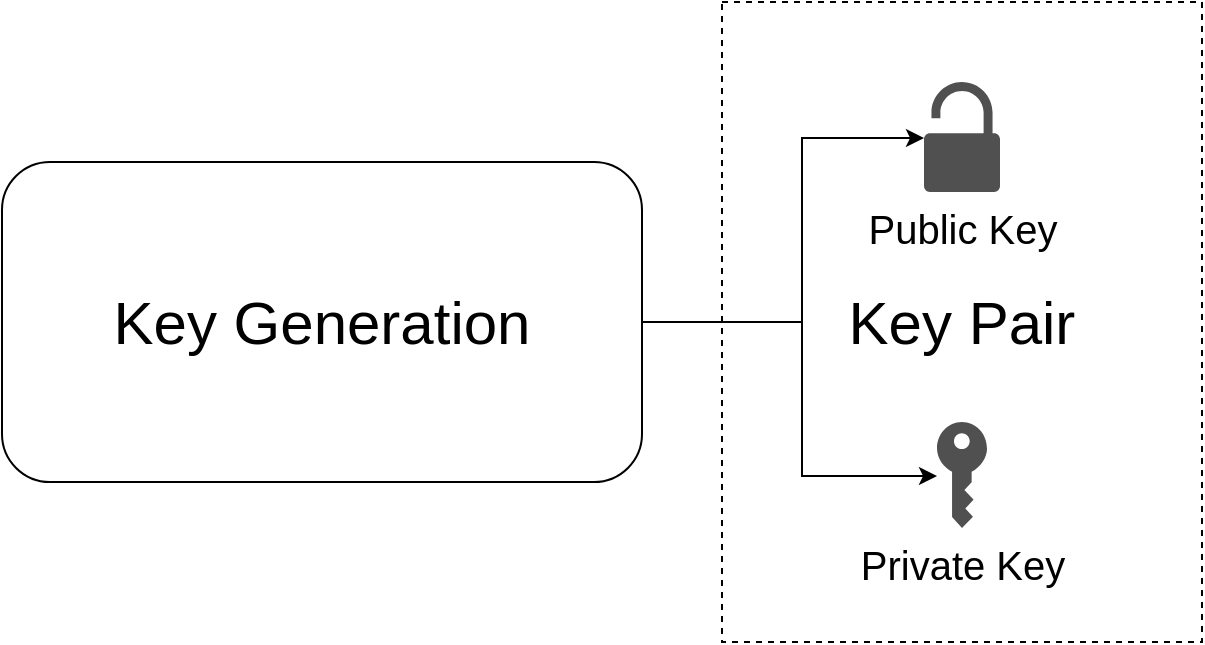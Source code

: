 <mxfile version="18.1.3" type="device" pages="13"><diagram id="EfoTuSB_mGL-MiKvmC_E" name="KeyGeneration"><mxGraphModel dx="1422" dy="873" grid="1" gridSize="10" guides="1" tooltips="1" connect="1" arrows="1" fold="1" page="1" pageScale="1" pageWidth="850" pageHeight="1100" math="0" shadow="0"><root><mxCell id="0"/><mxCell id="1" parent="0"/><mxCell id="Dr881M7tGjjIjbwQtk_Z-6" value="Key Pair" style="rounded=0;whiteSpace=wrap;html=1;fillColor=default;dashed=1;container=1;collapsible=0;recursiveResize=0;fontSize=30;" parent="1" vertex="1"><mxGeometry x="680" y="320" width="240" height="320" as="geometry"/></mxCell><mxCell id="Dr881M7tGjjIjbwQtk_Z-4" value="Public Key" style="sketch=0;pointerEvents=1;shadow=0;dashed=0;html=1;strokeColor=none;fillColor=#505050;labelPosition=center;verticalLabelPosition=bottom;verticalAlign=top;outlineConnect=0;align=center;shape=mxgraph.office.security.lock_unprotected;rounded=1;fontSize=20;" parent="Dr881M7tGjjIjbwQtk_Z-6" vertex="1"><mxGeometry x="101" y="40" width="38" height="55" as="geometry"/></mxCell><mxCell id="Dr881M7tGjjIjbwQtk_Z-1" value="Private Key" style="sketch=0;pointerEvents=1;shadow=0;dashed=0;html=1;strokeColor=none;fillColor=#505050;labelPosition=center;verticalLabelPosition=bottom;verticalAlign=top;outlineConnect=0;align=center;shape=mxgraph.office.security.key_permissions;rounded=1;fontSize=20;" parent="Dr881M7tGjjIjbwQtk_Z-6" vertex="1"><mxGeometry x="107.5" y="210" width="25" height="53" as="geometry"/></mxCell><mxCell id="Dr881M7tGjjIjbwQtk_Z-10" style="edgeStyle=orthogonalEdgeStyle;rounded=0;orthogonalLoop=1;jettySize=auto;html=1;" parent="1" source="2epH2TEjWWUr-Zle6fu0-1" target="Dr881M7tGjjIjbwQtk_Z-4" edge="1"><mxGeometry relative="1" as="geometry"><Array as="points"><mxPoint x="720" y="480"/><mxPoint x="720" y="388"/></Array></mxGeometry></mxCell><mxCell id="Dr881M7tGjjIjbwQtk_Z-11" style="edgeStyle=orthogonalEdgeStyle;rounded=0;orthogonalLoop=1;jettySize=auto;html=1;" parent="1" source="2epH2TEjWWUr-Zle6fu0-1" target="Dr881M7tGjjIjbwQtk_Z-1" edge="1"><mxGeometry relative="1" as="geometry"><Array as="points"><mxPoint x="720" y="480"/><mxPoint x="720" y="557"/></Array></mxGeometry></mxCell><mxCell id="2epH2TEjWWUr-Zle6fu0-1" value="Key Generation" style="rounded=1;whiteSpace=wrap;html=1;fontSize=30;" parent="1" vertex="1"><mxGeometry x="320" y="400" width="320" height="160" as="geometry"/></mxCell></root></mxGraphModel></diagram><diagram id="PCm6d2oE9CVXwkYL5h2j" name="EncryptDocument"><mxGraphModel dx="2031" dy="1247" grid="1" gridSize="10" guides="1" tooltips="1" connect="1" arrows="1" fold="1" page="1" pageScale="1" pageWidth="850" pageHeight="1100" math="0" shadow="0"><root><mxCell id="0"/><mxCell id="1" parent="0"/><mxCell id="oGxQkwJUckOOt_5RlNkC-3" value="Encrypt" style="rounded=1;whiteSpace=wrap;html=1;collapsible=0;container=1;recursiveResize=0;fontSize=30;" parent="1" vertex="1"><mxGeometry x="760" y="240" width="320" height="160.0" as="geometry"/></mxCell><mxCell id="oGxQkwJUckOOt_5RlNkC-4" value="Encrypted&lt;br&gt;File" style="rounded=0;whiteSpace=wrap;html=1;collapsible=0;container=1;recursiveResize=0;fontSize=25;" parent="1" vertex="1"><mxGeometry x="1160" y="280" width="240.0" height="80.0" as="geometry"/></mxCell><mxCell id="eBZ3xJC4CRbXZtZm86-s-12" value="" style="sketch=0;pointerEvents=1;shadow=0;dashed=0;html=1;strokeColor=none;fillColor=#505050;labelPosition=center;verticalLabelPosition=bottom;verticalAlign=top;outlineConnect=0;align=center;shape=mxgraph.office.security.lock_protected;rounded=1;" parent="oGxQkwJUckOOt_5RlNkC-4" vertex="1"><mxGeometry x="16" y="14" width="38" height="52" as="geometry"/></mxCell><mxCell id="lTmIKwC3WusVwzrF-s1j-2" value="" style="sketch=0;pointerEvents=1;shadow=0;dashed=0;html=1;strokeColor=none;fillColor=#505050;labelPosition=center;verticalLabelPosition=bottom;verticalAlign=top;outlineConnect=0;align=center;shape=mxgraph.office.concepts.document;rounded=1;fontSize=25;" parent="oGxQkwJUckOOt_5RlNkC-4" vertex="1"><mxGeometry x="190" y="19" width="40" height="47" as="geometry"/></mxCell><mxCell id="oGxQkwJUckOOt_5RlNkC-1" style="edgeStyle=orthogonalEdgeStyle;rounded=0;orthogonalLoop=1;jettySize=auto;html=1;entryX=0;entryY=0.5;entryDx=0;entryDy=0;" parent="1" source="oGxQkwJUckOOt_5RlNkC-3" target="oGxQkwJUckOOt_5RlNkC-4" edge="1"><mxGeometry relative="1" as="geometry"/></mxCell><mxCell id="oGxQkwJUckOOt_5RlNkC-7" style="edgeStyle=orthogonalEdgeStyle;rounded=0;orthogonalLoop=1;jettySize=auto;html=1;entryX=0;entryY=0.5;entryDx=0;entryDy=0;" parent="1" target="oGxQkwJUckOOt_5RlNkC-3" edge="1"><mxGeometry relative="1" as="geometry"><mxPoint x="600" y="240" as="sourcePoint"/><Array as="points"><mxPoint x="680" y="240"/><mxPoint x="680" y="320"/></Array></mxGeometry></mxCell><mxCell id="oGxQkwJUckOOt_5RlNkC-8" style="edgeStyle=orthogonalEdgeStyle;rounded=0;orthogonalLoop=1;jettySize=auto;html=1;entryX=0;entryY=0.5;entryDx=0;entryDy=0;" parent="1" target="oGxQkwJUckOOt_5RlNkC-3" edge="1"><mxGeometry relative="1" as="geometry"><mxPoint x="600" y="400" as="sourcePoint"/><Array as="points"><mxPoint x="680" y="400"/><mxPoint x="680" y="320"/></Array></mxGeometry></mxCell><mxCell id="lTmIKwC3WusVwzrF-s1j-1" value="File" style="sketch=0;pointerEvents=1;shadow=0;dashed=0;html=1;strokeColor=none;fillColor=#505050;labelPosition=center;verticalLabelPosition=bottom;verticalAlign=top;outlineConnect=0;align=center;shape=mxgraph.office.concepts.document;rounded=1;fontSize=25;" parent="1" vertex="1"><mxGeometry x="520" y="370" width="40" height="47" as="geometry"/></mxCell><mxCell id="hw4MtOBLqft6oW8WnqNM-1" value="Public Key" style="sketch=0;pointerEvents=1;shadow=0;dashed=0;html=1;strokeColor=none;fillColor=#505050;labelPosition=center;verticalLabelPosition=bottom;verticalAlign=top;outlineConnect=0;align=center;shape=mxgraph.office.security.lock_unprotected;rounded=1;fontSize=25;" parent="1" vertex="1"><mxGeometry x="520" y="210" width="38" height="55" as="geometry"/></mxCell></root></mxGraphModel></diagram><diagram id="2tlaDkXC8E3RBMN66Cwu" name="DecryptDocument"><mxGraphModel dx="1422" dy="873" grid="1" gridSize="10" guides="1" tooltips="1" connect="1" arrows="1" fold="1" page="1" pageScale="1" pageWidth="850" pageHeight="1100" math="0" shadow="0"><root><mxCell id="0"/><mxCell id="1" parent="0"/><mxCell id="coxnjVStEmJoHhTcjyPL-24" style="edgeStyle=orthogonalEdgeStyle;rounded=0;orthogonalLoop=1;jettySize=auto;html=1;fontSize=25;" parent="1" source="coxnjVStEmJoHhTcjyPL-1" target="coxnjVStEmJoHhTcjyPL-22" edge="1"><mxGeometry relative="1" as="geometry"/></mxCell><mxCell id="coxnjVStEmJoHhTcjyPL-1" value="Decrypt" style="rounded=1;whiteSpace=wrap;html=1;collapsible=0;container=1;recursiveResize=0;fontSize=30;" parent="1" vertex="1"><mxGeometry x="560" y="400" width="320" height="160.0" as="geometry"/></mxCell><mxCell id="coxnjVStEmJoHhTcjyPL-2" value="Encrypted&lt;br&gt;File" style="rounded=0;whiteSpace=wrap;html=1;collapsible=0;container=1;recursiveResize=0;fontSize=25;" parent="1" vertex="1"><mxGeometry x="160" y="520" width="240.0" height="80.0" as="geometry"/></mxCell><mxCell id="coxnjVStEmJoHhTcjyPL-3" value="" style="sketch=0;pointerEvents=1;shadow=0;dashed=0;html=1;strokeColor=none;fillColor=#505050;labelPosition=center;verticalLabelPosition=bottom;verticalAlign=top;outlineConnect=0;align=center;shape=mxgraph.office.security.lock_protected;rounded=1;" parent="coxnjVStEmJoHhTcjyPL-2" vertex="1"><mxGeometry x="16" y="14" width="38" height="52" as="geometry"/></mxCell><mxCell id="coxnjVStEmJoHhTcjyPL-4" value="" style="sketch=0;pointerEvents=1;shadow=0;dashed=0;html=1;strokeColor=none;fillColor=#505050;labelPosition=center;verticalLabelPosition=bottom;verticalAlign=top;outlineConnect=0;align=center;shape=mxgraph.office.concepts.document;rounded=1;fontSize=25;" parent="coxnjVStEmJoHhTcjyPL-2" vertex="1"><mxGeometry x="190" y="19" width="40" height="47" as="geometry"/></mxCell><mxCell id="coxnjVStEmJoHhTcjyPL-6" style="edgeStyle=orthogonalEdgeStyle;rounded=0;orthogonalLoop=1;jettySize=auto;html=1;entryX=0;entryY=0.5;entryDx=0;entryDy=0;" parent="1" target="coxnjVStEmJoHhTcjyPL-1" edge="1"><mxGeometry relative="1" as="geometry"><mxPoint x="330" y="400" as="sourcePoint"/><Array as="points"><mxPoint x="480" y="400"/><mxPoint x="480" y="480"/></Array></mxGeometry></mxCell><mxCell id="coxnjVStEmJoHhTcjyPL-7" style="edgeStyle=orthogonalEdgeStyle;rounded=0;orthogonalLoop=1;jettySize=auto;html=1;entryX=0;entryY=0.5;entryDx=0;entryDy=0;" parent="1" target="coxnjVStEmJoHhTcjyPL-1" edge="1"><mxGeometry relative="1" as="geometry"><mxPoint x="400" y="560" as="sourcePoint"/><Array as="points"><mxPoint x="480" y="560"/><mxPoint x="480" y="480"/></Array></mxGeometry></mxCell><mxCell id="coxnjVStEmJoHhTcjyPL-17" value="Private Key" style="sketch=0;pointerEvents=1;shadow=0;dashed=0;html=1;strokeColor=none;fillColor=#505050;labelPosition=center;verticalLabelPosition=bottom;verticalAlign=top;outlineConnect=0;align=center;shape=mxgraph.office.security.key_permissions;rounded=1;fontSize=25;" parent="1" vertex="1"><mxGeometry x="267.5" y="370" width="25" height="53" as="geometry"/></mxCell><mxCell id="coxnjVStEmJoHhTcjyPL-22" value="File" style="sketch=0;pointerEvents=1;shadow=0;dashed=0;html=1;strokeColor=none;fillColor=#505050;labelPosition=center;verticalLabelPosition=bottom;verticalAlign=top;outlineConnect=0;align=center;shape=mxgraph.office.concepts.document;rounded=1;fontSize=25;" parent="1" vertex="1"><mxGeometry x="970" y="456.5" width="40" height="47" as="geometry"/></mxCell></root></mxGraphModel></diagram><diagram id="BWPCI-R23lUqmMsgAoiP" name="SignDocument"><mxGraphModel dx="572" dy="873" grid="1" gridSize="10" guides="1" tooltips="1" connect="1" arrows="1" fold="1" page="1" pageScale="1" pageWidth="850" pageHeight="1100" math="0" shadow="0"><root><mxCell id="0"/><mxCell id="1" parent="0"/><mxCell id="OkzY7Q8zd2jrKzCSttYs-1" style="edgeStyle=orthogonalEdgeStyle;rounded=0;orthogonalLoop=1;jettySize=auto;html=1;fontSize=25;" parent="1" source="OkzY7Q8zd2jrKzCSttYs-2" target="OkzY7Q8zd2jrKzCSttYs-22" edge="1"><mxGeometry relative="1" as="geometry"/></mxCell><mxCell id="OkzY7Q8zd2jrKzCSttYs-2" value="Sign" style="rounded=1;whiteSpace=wrap;html=1;collapsible=0;container=1;recursiveResize=0;fontSize=30;" parent="1" vertex="1"><mxGeometry x="1480" y="600" width="320" height="160.0" as="geometry"/></mxCell><mxCell id="OkzY7Q8zd2jrKzCSttYs-6" style="edgeStyle=orthogonalEdgeStyle;rounded=0;orthogonalLoop=1;jettySize=auto;html=1;entryX=0;entryY=0.5;entryDx=0;entryDy=0;" parent="1" target="OkzY7Q8zd2jrKzCSttYs-2" edge="1"><mxGeometry relative="1" as="geometry"><mxPoint x="1320.0" y="600" as="sourcePoint"/><Array as="points"><mxPoint x="1400" y="600"/><mxPoint x="1400" y="680"/></Array></mxGeometry></mxCell><mxCell id="OkzY7Q8zd2jrKzCSttYs-7" style="edgeStyle=orthogonalEdgeStyle;rounded=0;orthogonalLoop=1;jettySize=auto;html=1;entryX=0;entryY=0.5;entryDx=0;entryDy=0;" parent="1" target="OkzY7Q8zd2jrKzCSttYs-2" edge="1"><mxGeometry relative="1" as="geometry"><mxPoint x="1320.0" y="760" as="sourcePoint"/><Array as="points"><mxPoint x="1400" y="760"/><mxPoint x="1400" y="680"/></Array></mxGeometry></mxCell><mxCell id="OkzY7Q8zd2jrKzCSttYs-22" value="File" style="sketch=0;pointerEvents=1;shadow=0;dashed=0;html=1;strokeColor=none;fillColor=#505050;labelPosition=center;verticalLabelPosition=bottom;verticalAlign=top;outlineConnect=0;align=center;shape=mxgraph.office.concepts.document;rounded=1;fontSize=25;" parent="1" vertex="1"><mxGeometry x="1890" y="656.5" width="40" height="47" as="geometry"/></mxCell><mxCell id="SQcyIAiAQcDszC0n9uNT-2" value="File" style="sketch=0;pointerEvents=1;shadow=0;dashed=0;html=1;strokeColor=none;fillColor=#505050;labelPosition=center;verticalLabelPosition=bottom;verticalAlign=top;outlineConnect=0;align=center;shape=mxgraph.office.concepts.document;rounded=1;fontSize=25;" parent="1" vertex="1"><mxGeometry x="1260" y="740" width="40" height="47" as="geometry"/></mxCell><mxCell id="3XFxghfiTYsiSh8vKgdv-1" value="Private Key" style="sketch=0;pointerEvents=1;shadow=0;dashed=0;html=1;strokeColor=none;fillColor=#505050;labelPosition=center;verticalLabelPosition=bottom;verticalAlign=top;outlineConnect=0;align=center;shape=mxgraph.office.security.key_permissions;rounded=1;fontSize=25;" parent="1" vertex="1"><mxGeometry x="1267.5" y="570" width="25" height="53" as="geometry"/></mxCell><mxCell id="3XFxghfiTYsiSh8vKgdv-2" value="+" style="text;html=1;align=center;verticalAlign=middle;resizable=0;points=[];autosize=1;strokeColor=none;fillColor=none;fontSize=25;" parent="1" vertex="1"><mxGeometry x="1940" y="660" width="30" height="40" as="geometry"/></mxCell><mxCell id="3XFxghfiTYsiSh8vKgdv-3" value="Signature" style="text;html=1;align=center;verticalAlign=middle;resizable=0;points=[];autosize=1;strokeColor=none;fillColor=none;fontSize=25;" parent="1" vertex="1"><mxGeometry x="1970" y="660" width="120" height="40" as="geometry"/></mxCell></root></mxGraphModel></diagram><diagram id="GJkQ3gmpVyi5DqsCa8Am" name="VerifySignedDocument"><mxGraphModel dx="1422" dy="873" grid="1" gridSize="10" guides="1" tooltips="1" connect="1" arrows="1" fold="1" page="1" pageScale="1" pageWidth="850" pageHeight="1100" math="0" shadow="0"><root><mxCell id="0"/><mxCell id="1" parent="0"/><mxCell id="fApp3o94F8uuofyQ5waZ-25" style="edgeStyle=orthogonalEdgeStyle;rounded=0;orthogonalLoop=1;jettySize=auto;html=1;fontSize=25;" parent="1" source="fApp3o94F8uuofyQ5waZ-2" target="fApp3o94F8uuofyQ5waZ-24" edge="1"><mxGeometry relative="1" as="geometry"/></mxCell><mxCell id="fApp3o94F8uuofyQ5waZ-2" value="Verify" style="rounded=1;whiteSpace=wrap;html=1;collapsible=0;container=1;recursiveResize=0;fontSize=30;" parent="1" vertex="1"><mxGeometry x="1040" y="520" width="320" height="160.0" as="geometry"/></mxCell><mxCell id="fApp3o94F8uuofyQ5waZ-3" style="edgeStyle=orthogonalEdgeStyle;rounded=0;orthogonalLoop=1;jettySize=auto;html=1;entryX=0;entryY=0.5;entryDx=0;entryDy=0;" parent="1" target="fApp3o94F8uuofyQ5waZ-2" edge="1"><mxGeometry relative="1" as="geometry"><mxPoint x="820" y="520" as="sourcePoint"/><Array as="points"><mxPoint x="960" y="520"/><mxPoint x="960" y="600"/></Array></mxGeometry></mxCell><mxCell id="fApp3o94F8uuofyQ5waZ-4" style="edgeStyle=orthogonalEdgeStyle;rounded=0;orthogonalLoop=1;jettySize=auto;html=1;entryX=0;entryY=0.5;entryDx=0;entryDy=0;" parent="1" target="fApp3o94F8uuofyQ5waZ-2" edge="1"><mxGeometry relative="1" as="geometry"><mxPoint x="880.0" y="680" as="sourcePoint"/><Array as="points"><mxPoint x="960" y="680"/><mxPoint x="960" y="600"/></Array></mxGeometry></mxCell><mxCell id="fApp3o94F8uuofyQ5waZ-18" value="File" style="sketch=0;pointerEvents=1;shadow=0;dashed=0;html=1;strokeColor=none;fillColor=#505050;labelPosition=center;verticalLabelPosition=bottom;verticalAlign=top;outlineConnect=0;align=center;shape=mxgraph.office.concepts.document;rounded=1;fontSize=25;" parent="1" vertex="1"><mxGeometry x="680" y="650" width="40" height="47" as="geometry"/></mxCell><mxCell id="fApp3o94F8uuofyQ5waZ-19" value="Public Key" style="sketch=0;pointerEvents=1;shadow=0;dashed=0;html=1;strokeColor=none;fillColor=#505050;labelPosition=center;verticalLabelPosition=bottom;verticalAlign=top;outlineConnect=0;align=center;shape=mxgraph.office.security.lock_unprotected;rounded=1;fontSize=25;" parent="1" vertex="1"><mxGeometry x="740" y="481.5" width="38" height="55" as="geometry"/></mxCell><mxCell id="fApp3o94F8uuofyQ5waZ-22" value="+" style="text;html=1;align=center;verticalAlign=middle;resizable=0;points=[];autosize=1;strokeColor=none;fillColor=none;fontSize=25;" parent="1" vertex="1"><mxGeometry x="730" y="653.5" width="30" height="40" as="geometry"/></mxCell><mxCell id="fApp3o94F8uuofyQ5waZ-23" value="Signature" style="text;html=1;align=center;verticalAlign=middle;resizable=0;points=[];autosize=1;strokeColor=none;fillColor=none;fontSize=25;" parent="1" vertex="1"><mxGeometry x="760" y="653.5" width="120" height="40" as="geometry"/></mxCell><mxCell id="fApp3o94F8uuofyQ5waZ-24" value="Valid?" style="text;html=1;align=center;verticalAlign=middle;resizable=0;points=[];autosize=1;strokeColor=none;fillColor=none;fontSize=25;" parent="1" vertex="1"><mxGeometry x="1430" y="580" width="80" height="40" as="geometry"/></mxCell></root></mxGraphModel></diagram><diagram id="15TyK5wIuIrxBgzLCt86" name="GPGKeyGen"><mxGraphModel dx="1422" dy="873" grid="1" gridSize="10" guides="1" tooltips="1" connect="1" arrows="1" fold="1" page="1" pageScale="1" pageWidth="850" pageHeight="1100" math="0" shadow="0"><root><mxCell id="0"/><mxCell id="1" parent="0"/><mxCell id="TZSb4qYVMgMjZIc5LNWJ-1" value="GPG &quot;Key&quot; / Certificate" style="rounded=0;whiteSpace=wrap;html=1;fillColor=default;dashed=1;container=1;collapsible=0;recursiveResize=0;fontSize=30;noLabel=1;" parent="1" vertex="1"><mxGeometry x="680" y="240" width="400" height="320" as="geometry"/></mxCell><mxCell id="FBp1luLqZqhUKRT0o1Cc-12" value="Public Key [SC]" style="sketch=0;pointerEvents=1;shadow=0;dashed=0;html=1;strokeColor=none;labelPosition=center;verticalLabelPosition=bottom;verticalAlign=top;outlineConnect=0;align=center;shape=mxgraph.office.security.lock_unprotected;fillColor=#2072B8;rounded=1;fontSize=20;" parent="TZSb4qYVMgMjZIc5LNWJ-1" vertex="1"><mxGeometry x="90" y="45" width="38" height="55" as="geometry"/></mxCell><mxCell id="FBp1luLqZqhUKRT0o1Cc-2" value="Private Key [SC]" style="sketch=0;pointerEvents=1;shadow=0;dashed=0;html=1;strokeColor=none;labelPosition=center;verticalLabelPosition=bottom;verticalAlign=top;outlineConnect=0;align=center;shape=mxgraph.office.security.key_permissions;fillColor=#2072B8;rounded=1;fontSize=20;" parent="TZSb4qYVMgMjZIc5LNWJ-1" vertex="1"><mxGeometry x="96.5" y="210" width="25" height="53" as="geometry"/></mxCell><mxCell id="FBp1luLqZqhUKRT0o1Cc-11" value="Public Key [E]" style="sketch=0;pointerEvents=1;shadow=0;dashed=0;html=1;strokeColor=none;labelPosition=center;verticalLabelPosition=bottom;verticalAlign=top;outlineConnect=0;align=center;shape=mxgraph.office.security.lock_unprotected;fillColor=#7FBA42;rounded=1;fontSize=20;" parent="TZSb4qYVMgMjZIc5LNWJ-1" vertex="1"><mxGeometry x="271" y="45" width="38" height="55" as="geometry"/></mxCell><mxCell id="FBp1luLqZqhUKRT0o1Cc-1" value="Private Key [E]" style="sketch=0;pointerEvents=1;shadow=0;dashed=0;html=1;strokeColor=none;labelPosition=center;verticalLabelPosition=bottom;verticalAlign=top;outlineConnect=0;align=center;shape=mxgraph.office.security.key_permissions;fillColor=#7FBA42;rounded=1;fontSize=20;" parent="TZSb4qYVMgMjZIc5LNWJ-1" vertex="1"><mxGeometry x="277.5" y="210" width="25" height="53" as="geometry"/></mxCell><mxCell id="e5oM6AygqHIE4cPxLdjR-1" value="with Signature" style="text;html=1;align=center;verticalAlign=middle;resizable=0;points=[];autosize=1;strokeColor=none;fillColor=none;fontSize=20;fontColor=#2072b8;fontStyle=2" vertex="1" parent="TZSb4qYVMgMjZIc5LNWJ-1"><mxGeometry x="220" y="131" width="140" height="30" as="geometry"/></mxCell><mxCell id="TZSb4qYVMgMjZIc5LNWJ-8" style="edgeStyle=orthogonalEdgeStyle;rounded=0;orthogonalLoop=1;jettySize=auto;html=1;entryX=0;entryY=0.5;entryDx=0;entryDy=0;fontSize=25;" parent="1" source="TZSb4qYVMgMjZIc5LNWJ-6" target="TZSb4qYVMgMjZIc5LNWJ-1" edge="1"><mxGeometry relative="1" as="geometry"/></mxCell><mxCell id="TZSb4qYVMgMjZIc5LNWJ-6" value="GnuPG&lt;br&gt;Key Generation" style="rounded=1;whiteSpace=wrap;html=1;fontSize=30;" parent="1" vertex="1"><mxGeometry x="320" y="320" width="320" height="160" as="geometry"/></mxCell><mxCell id="OqqjvwMpZoFDM0v5XFcO-1" value="GPG &quot;Key&quot;/Certificate" style="sketch=0;pointerEvents=1;shadow=0;dashed=0;html=1;strokeColor=none;fillColor=#505050;labelPosition=center;verticalLabelPosition=bottom;verticalAlign=top;outlineConnect=0;align=center;shape=mxgraph.office.security.lock_with_key_security;rounded=1;opacity=50;fontColor=#B3B3B3;" parent="1" vertex="1"><mxGeometry x="867.85" y="570" width="24.31" height="30" as="geometry"/></mxCell></root></mxGraphModel></diagram><diagram id="VZjbk7eeiJywnaInX81j" name="GPGEncrypt"><mxGraphModel dx="1185" dy="728" grid="1" gridSize="10" guides="1" tooltips="1" connect="1" arrows="1" fold="1" page="1" pageScale="1" pageWidth="850" pageHeight="1100" math="0" shadow="0"><root><mxCell id="0"/><mxCell id="1" parent="0"/><mxCell id="N1T_8795uQxy6_rfbcpy-1" value="GnuPG Encrypt" style="rounded=1;whiteSpace=wrap;html=1;collapsible=0;container=1;recursiveResize=0;fontSize=30;" parent="1" vertex="1"><mxGeometry x="520" y="440" width="320" height="160.0" as="geometry"/></mxCell><mxCell id="N1T_8795uQxy6_rfbcpy-2" value="Encrypted&lt;br&gt;File" style="rounded=0;whiteSpace=wrap;html=1;collapsible=0;container=1;recursiveResize=0;fontSize=25;" parent="1" vertex="1"><mxGeometry x="920" y="480" width="240.0" height="80.0" as="geometry"/></mxCell><mxCell id="N1T_8795uQxy6_rfbcpy-4" value="" style="sketch=0;pointerEvents=1;shadow=0;dashed=0;html=1;strokeColor=none;fillColor=#505050;labelPosition=center;verticalLabelPosition=bottom;verticalAlign=top;outlineConnect=0;align=center;shape=mxgraph.office.concepts.document;rounded=1;fontSize=25;" parent="N1T_8795uQxy6_rfbcpy-2" vertex="1"><mxGeometry x="190" y="19" width="40" height="47" as="geometry"/></mxCell><mxCell id="hUeFVr72QIiiOA-r7l85-1" value="" style="sketch=0;pointerEvents=1;shadow=0;dashed=0;html=1;strokeColor=none;labelPosition=center;verticalLabelPosition=bottom;verticalAlign=top;outlineConnect=0;align=center;shape=mxgraph.office.security.lock_protected;fillColor=#7FBA42;rounded=1;" vertex="1" parent="N1T_8795uQxy6_rfbcpy-2"><mxGeometry x="20" y="16.5" width="38" height="52" as="geometry"/></mxCell><mxCell id="N1T_8795uQxy6_rfbcpy-5" style="edgeStyle=orthogonalEdgeStyle;rounded=0;orthogonalLoop=1;jettySize=auto;html=1;entryX=0;entryY=0.5;entryDx=0;entryDy=0;" parent="1" source="N1T_8795uQxy6_rfbcpy-1" target="N1T_8795uQxy6_rfbcpy-2" edge="1"><mxGeometry relative="1" as="geometry"/></mxCell><mxCell id="N1T_8795uQxy6_rfbcpy-6" style="edgeStyle=orthogonalEdgeStyle;rounded=0;orthogonalLoop=1;jettySize=auto;html=1;entryX=0;entryY=0.5;entryDx=0;entryDy=0;" parent="1" target="N1T_8795uQxy6_rfbcpy-1" edge="1"><mxGeometry relative="1" as="geometry"><mxPoint x="360" y="440" as="sourcePoint"/><Array as="points"><mxPoint x="440" y="440"/><mxPoint x="440" y="520"/></Array></mxGeometry></mxCell><mxCell id="N1T_8795uQxy6_rfbcpy-7" style="edgeStyle=orthogonalEdgeStyle;rounded=0;orthogonalLoop=1;jettySize=auto;html=1;entryX=0;entryY=0.5;entryDx=0;entryDy=0;" parent="1" target="N1T_8795uQxy6_rfbcpy-1" edge="1"><mxGeometry relative="1" as="geometry"><mxPoint x="360" y="600" as="sourcePoint"/><Array as="points"><mxPoint x="440" y="600"/><mxPoint x="440" y="520"/></Array></mxGeometry></mxCell><mxCell id="N1T_8795uQxy6_rfbcpy-8" value="File" style="sketch=0;pointerEvents=1;shadow=0;dashed=0;html=1;strokeColor=none;fillColor=#505050;labelPosition=center;verticalLabelPosition=bottom;verticalAlign=top;outlineConnect=0;align=center;shape=mxgraph.office.concepts.document;rounded=1;fontSize=25;" parent="1" vertex="1"><mxGeometry x="280" y="570" width="40" height="47" as="geometry"/></mxCell><mxCell id="A1DxLSLGpt-qn8GxIzWC-1" value="GPG &quot;Key&quot; / Certificate" style="rounded=0;whiteSpace=wrap;html=1;fillColor=default;dashed=1;container=1;collapsible=0;recursiveResize=0;fontSize=30;noLabel=1;" vertex="1" parent="1"><mxGeometry y="360" width="360" height="160" as="geometry"/></mxCell><mxCell id="A1DxLSLGpt-qn8GxIzWC-2" value="Public Key [SC]" style="sketch=0;pointerEvents=1;shadow=0;dashed=0;html=1;strokeColor=none;labelPosition=center;verticalLabelPosition=bottom;verticalAlign=top;outlineConnect=0;align=center;shape=mxgraph.office.security.lock_unprotected;fillColor=#2072B8;rounded=1;fontSize=20;" vertex="1" parent="A1DxLSLGpt-qn8GxIzWC-1"><mxGeometry x="70" y="30" width="38" height="55" as="geometry"/></mxCell><mxCell id="A1DxLSLGpt-qn8GxIzWC-4" value="Public Key [E]" style="sketch=0;pointerEvents=1;shadow=0;dashed=0;html=1;strokeColor=none;labelPosition=center;verticalLabelPosition=bottom;verticalAlign=top;outlineConnect=0;align=center;shape=mxgraph.office.security.lock_unprotected;fillColor=#7FBA42;rounded=1;fontSize=20;" vertex="1" parent="A1DxLSLGpt-qn8GxIzWC-1"><mxGeometry x="240" y="30" width="38" height="55" as="geometry"/></mxCell><mxCell id="A1DxLSLGpt-qn8GxIzWC-7" value="with Signature" style="text;html=1;align=center;verticalAlign=middle;resizable=0;points=[];autosize=1;strokeColor=none;fillColor=none;fontSize=20;fontColor=#2072b8;fontStyle=2" vertex="1" parent="A1DxLSLGpt-qn8GxIzWC-1"><mxGeometry x="189" y="120" width="140" height="30" as="geometry"/></mxCell><mxCell id="A1DxLSLGpt-qn8GxIzWC-6" value="GPG &quot;Key&quot;/Certificate" style="sketch=0;pointerEvents=1;shadow=0;dashed=0;html=1;strokeColor=none;fillColor=#505050;labelPosition=center;verticalLabelPosition=bottom;verticalAlign=top;outlineConnect=0;align=center;shape=mxgraph.office.security.lock_with_key_security;rounded=1;opacity=50;fontColor=#B3B3B3;" vertex="1" parent="1"><mxGeometry x="171.9" y="530" width="16.2" height="20" as="geometry"/></mxCell></root></mxGraphModel></diagram><diagram id="m86gnsRzDU-HNPQf0OPY" name="GPGDecrypt"><mxGraphModel dx="2035" dy="728" grid="1" gridSize="10" guides="1" tooltips="1" connect="1" arrows="1" fold="1" page="1" pageScale="1" pageWidth="850" pageHeight="1100" math="0" shadow="0"><root><mxCell id="0"/><mxCell id="1" parent="0"/><mxCell id="Fd7d2ripH0yWJm0ulgvV-19" style="edgeStyle=orthogonalEdgeStyle;rounded=0;orthogonalLoop=1;jettySize=auto;html=1;fontSize=25;" parent="1" source="Fd7d2ripH0yWJm0ulgvV-20" target="Fd7d2ripH0yWJm0ulgvV-27" edge="1"><mxGeometry relative="1" as="geometry"/></mxCell><mxCell id="Fd7d2ripH0yWJm0ulgvV-20" value="GnuPG Decrypt" style="rounded=1;whiteSpace=wrap;html=1;collapsible=0;container=1;recursiveResize=0;fontSize=30;" parent="1" vertex="1"><mxGeometry x="440" y="603" width="320" height="160.0" as="geometry"/></mxCell><mxCell id="Fd7d2ripH0yWJm0ulgvV-24" style="edgeStyle=orthogonalEdgeStyle;rounded=0;orthogonalLoop=1;jettySize=auto;html=1;entryX=0;entryY=0.5;entryDx=0;entryDy=0;exitX=1;exitY=0.5;exitDx=0;exitDy=0;" parent="1" target="Fd7d2ripH0yWJm0ulgvV-20" edge="1" source="7DOuZsDXjNLrD87tQZn3-1"><mxGeometry relative="1" as="geometry"><mxPoint x="280.0" y="603" as="sourcePoint"/><Array as="points"><mxPoint x="360" y="560"/><mxPoint x="360" y="683"/></Array></mxGeometry></mxCell><mxCell id="Fd7d2ripH0yWJm0ulgvV-25" style="edgeStyle=orthogonalEdgeStyle;rounded=0;orthogonalLoop=1;jettySize=auto;html=1;entryX=0;entryY=0.5;entryDx=0;entryDy=0;exitX=1;exitY=0.5;exitDx=0;exitDy=0;" parent="1" target="Fd7d2ripH0yWJm0ulgvV-20" edge="1" source="BbGy9ULLrck-uICxh9zc-1"><mxGeometry relative="1" as="geometry"><mxPoint x="280.0" y="763" as="sourcePoint"/><Array as="points"><mxPoint x="360" y="840"/><mxPoint x="360" y="683"/></Array></mxGeometry></mxCell><mxCell id="Fd7d2ripH0yWJm0ulgvV-27" value="File" style="sketch=0;pointerEvents=1;shadow=0;dashed=0;html=1;strokeColor=none;fillColor=#505050;labelPosition=center;verticalLabelPosition=bottom;verticalAlign=top;outlineConnect=0;align=center;shape=mxgraph.office.concepts.document;rounded=1;fontSize=25;" parent="1" vertex="1"><mxGeometry x="850" y="659.5" width="40" height="47" as="geometry"/></mxCell><mxCell id="7DOuZsDXjNLrD87tQZn3-1" value="GPG &quot;Key&quot; / Certificate" style="rounded=0;whiteSpace=wrap;html=1;fillColor=default;dashed=1;container=1;collapsible=0;recursiveResize=0;fontSize=30;noLabel=1;" vertex="1" parent="1"><mxGeometry x="-120" y="400" width="400" height="320" as="geometry"/></mxCell><mxCell id="7DOuZsDXjNLrD87tQZn3-2" value="Public Key [SC]" style="sketch=0;pointerEvents=1;shadow=0;dashed=0;html=1;strokeColor=none;labelPosition=center;verticalLabelPosition=bottom;verticalAlign=top;outlineConnect=0;align=center;shape=mxgraph.office.security.lock_unprotected;fillColor=#2072B8;rounded=1;fontSize=20;" vertex="1" parent="7DOuZsDXjNLrD87tQZn3-1"><mxGeometry x="90" y="45" width="38" height="55" as="geometry"/></mxCell><mxCell id="7DOuZsDXjNLrD87tQZn3-4" value="Public Key [E]" style="sketch=0;pointerEvents=1;shadow=0;dashed=0;html=1;strokeColor=none;labelPosition=center;verticalLabelPosition=bottom;verticalAlign=top;outlineConnect=0;align=center;shape=mxgraph.office.security.lock_unprotected;fillColor=#7FBA42;rounded=1;fontSize=20;" vertex="1" parent="7DOuZsDXjNLrD87tQZn3-1"><mxGeometry x="271" y="45" width="38" height="55" as="geometry"/></mxCell><mxCell id="7DOuZsDXjNLrD87tQZn3-5" value="Private Key [E]" style="sketch=0;pointerEvents=1;shadow=0;dashed=0;html=1;strokeColor=none;labelPosition=center;verticalLabelPosition=bottom;verticalAlign=top;outlineConnect=0;align=center;shape=mxgraph.office.security.key_permissions;fillColor=#7FBA42;rounded=1;fontSize=20;" vertex="1" parent="7DOuZsDXjNLrD87tQZn3-1"><mxGeometry x="277.5" y="210" width="25" height="53" as="geometry"/></mxCell><mxCell id="7DOuZsDXjNLrD87tQZn3-6" value="with Signature" style="text;html=1;align=center;verticalAlign=middle;resizable=0;points=[];autosize=1;strokeColor=none;fillColor=none;fontSize=20;fontColor=#2072b8;fontStyle=2" vertex="1" parent="7DOuZsDXjNLrD87tQZn3-1"><mxGeometry x="220" y="131" width="140" height="30" as="geometry"/></mxCell><mxCell id="7DOuZsDXjNLrD87tQZn3-7" value="GPG &quot;Key&quot;/Certificate" style="sketch=0;pointerEvents=1;shadow=0;dashed=0;html=1;strokeColor=none;fillColor=#505050;labelPosition=center;verticalLabelPosition=bottom;verticalAlign=top;outlineConnect=0;align=center;shape=mxgraph.office.security.lock_with_key_security;rounded=1;opacity=50;fontColor=#B3B3B3;" vertex="1" parent="1"><mxGeometry x="67.85" y="730" width="24.31" height="30" as="geometry"/></mxCell><mxCell id="BbGy9ULLrck-uICxh9zc-1" value="Encrypted&lt;br&gt;File" style="rounded=0;whiteSpace=wrap;html=1;collapsible=0;container=1;recursiveResize=0;fontSize=25;" vertex="1" parent="1"><mxGeometry x="40" y="800" width="240.0" height="80.0" as="geometry"/></mxCell><mxCell id="BbGy9ULLrck-uICxh9zc-2" value="" style="sketch=0;pointerEvents=1;shadow=0;dashed=0;html=1;strokeColor=none;fillColor=#505050;labelPosition=center;verticalLabelPosition=bottom;verticalAlign=top;outlineConnect=0;align=center;shape=mxgraph.office.concepts.document;rounded=1;fontSize=25;" vertex="1" parent="BbGy9ULLrck-uICxh9zc-1"><mxGeometry x="190" y="19" width="40" height="47" as="geometry"/></mxCell><mxCell id="BbGy9ULLrck-uICxh9zc-3" value="" style="sketch=0;pointerEvents=1;shadow=0;dashed=0;html=1;strokeColor=none;labelPosition=center;verticalLabelPosition=bottom;verticalAlign=top;outlineConnect=0;align=center;shape=mxgraph.office.security.lock_protected;fillColor=#7FBA42;rounded=1;" vertex="1" parent="BbGy9ULLrck-uICxh9zc-1"><mxGeometry x="20" y="16.5" width="38" height="52" as="geometry"/></mxCell></root></mxGraphModel></diagram><diagram id="gZ8NJg8_hFfvAgMkBhdi" name="GPGSign"><mxGraphModel dx="1422" dy="873" grid="1" gridSize="10" guides="1" tooltips="1" connect="1" arrows="1" fold="1" page="1" pageScale="1" pageWidth="850" pageHeight="1100" math="0" shadow="0"><root><mxCell id="0"/><mxCell id="1" parent="0"/><mxCell id="5yywien6jWPWbdGWXfKs-1" style="edgeStyle=orthogonalEdgeStyle;rounded=0;orthogonalLoop=1;jettySize=auto;html=1;fontSize=25;" parent="1" source="5yywien6jWPWbdGWXfKs-2" target="5yywien6jWPWbdGWXfKs-5" edge="1"><mxGeometry relative="1" as="geometry"/></mxCell><mxCell id="5yywien6jWPWbdGWXfKs-2" value="GnuPG Sign" style="rounded=1;whiteSpace=wrap;html=1;collapsible=0;container=1;recursiveResize=0;fontSize=30;" parent="1" vertex="1"><mxGeometry x="720" y="680" width="320" height="160.0" as="geometry"/></mxCell><mxCell id="5yywien6jWPWbdGWXfKs-3" style="edgeStyle=orthogonalEdgeStyle;rounded=0;orthogonalLoop=1;jettySize=auto;html=1;entryX=0;entryY=0.5;entryDx=0;entryDy=0;exitX=1;exitY=0.5;exitDx=0;exitDy=0;" parent="1" target="5yywien6jWPWbdGWXfKs-2" edge="1" source="5UTNoSWYdV3fTP4whdSH-1"><mxGeometry relative="1" as="geometry"><mxPoint x="560.0" y="680" as="sourcePoint"/><Array as="points"><mxPoint x="640" y="660"/><mxPoint x="640" y="760"/></Array></mxGeometry></mxCell><mxCell id="5yywien6jWPWbdGWXfKs-4" style="edgeStyle=orthogonalEdgeStyle;rounded=0;orthogonalLoop=1;jettySize=auto;html=1;entryX=0;entryY=0.5;entryDx=0;entryDy=0;" parent="1" target="5yywien6jWPWbdGWXfKs-2" edge="1"><mxGeometry relative="1" as="geometry"><mxPoint x="480" y="940" as="sourcePoint"/><Array as="points"><mxPoint x="640" y="940"/><mxPoint x="640" y="760"/></Array></mxGeometry></mxCell><mxCell id="5yywien6jWPWbdGWXfKs-5" value="File" style="sketch=0;pointerEvents=1;shadow=0;dashed=0;html=1;strokeColor=none;fillColor=#505050;labelPosition=center;verticalLabelPosition=bottom;verticalAlign=top;outlineConnect=0;align=center;shape=mxgraph.office.concepts.document;rounded=1;fontSize=25;" parent="1" vertex="1"><mxGeometry x="1130" y="736.5" width="40" height="47" as="geometry"/></mxCell><mxCell id="5yywien6jWPWbdGWXfKs-6" value="File" style="sketch=0;pointerEvents=1;shadow=0;dashed=0;html=1;strokeColor=none;fillColor=#505050;labelPosition=center;verticalLabelPosition=bottom;verticalAlign=top;outlineConnect=0;align=center;shape=mxgraph.office.concepts.document;rounded=1;fontSize=25;" parent="1" vertex="1"><mxGeometry x="425" y="910" width="40" height="47" as="geometry"/></mxCell><mxCell id="5yywien6jWPWbdGWXfKs-8" value="+" style="text;html=1;align=center;verticalAlign=middle;resizable=0;points=[];autosize=1;strokeColor=none;fillColor=none;fontSize=25;" parent="1" vertex="1"><mxGeometry x="1180" y="740" width="30" height="40" as="geometry"/></mxCell><mxCell id="5yywien6jWPWbdGWXfKs-9" value="&lt;font color=&quot;#2072b8&quot;&gt;Signature&lt;/font&gt;" style="text;html=1;align=center;verticalAlign=middle;resizable=0;points=[];autosize=1;strokeColor=none;fillColor=none;fontSize=25;" parent="1" vertex="1"><mxGeometry x="1210" y="740" width="120" height="40" as="geometry"/></mxCell><mxCell id="5UTNoSWYdV3fTP4whdSH-1" value="GPG &quot;Key&quot; / Certificate" style="rounded=0;whiteSpace=wrap;html=1;fillColor=default;dashed=1;container=1;collapsible=0;recursiveResize=0;fontSize=30;noLabel=1;" vertex="1" parent="1"><mxGeometry x="330" y="500" width="230" height="320" as="geometry"/></mxCell><mxCell id="5UTNoSWYdV3fTP4whdSH-2" value="Public Key [S]" style="sketch=0;pointerEvents=1;shadow=0;dashed=0;html=1;strokeColor=none;labelPosition=center;verticalLabelPosition=bottom;verticalAlign=top;outlineConnect=0;align=center;shape=mxgraph.office.security.lock_unprotected;fillColor=#2072B8;rounded=1;fontSize=20;" vertex="1" parent="5UTNoSWYdV3fTP4whdSH-1"><mxGeometry x="90" y="45" width="38" height="55" as="geometry"/></mxCell><mxCell id="5UTNoSWYdV3fTP4whdSH-3" value="Private Key [S]" style="sketch=0;pointerEvents=1;shadow=0;dashed=0;html=1;strokeColor=none;labelPosition=center;verticalLabelPosition=bottom;verticalAlign=top;outlineConnect=0;align=center;shape=mxgraph.office.security.key_permissions;fillColor=#2072B8;rounded=1;fontSize=20;" vertex="1" parent="5UTNoSWYdV3fTP4whdSH-1"><mxGeometry x="96.5" y="210" width="25" height="53" as="geometry"/></mxCell><mxCell id="5UTNoSWYdV3fTP4whdSH-7" value="GPG &quot;Key&quot;/Certificate" style="sketch=0;pointerEvents=1;shadow=0;dashed=0;html=1;strokeColor=none;fillColor=#505050;labelPosition=center;verticalLabelPosition=bottom;verticalAlign=top;outlineConnect=0;align=center;shape=mxgraph.office.security.lock_with_key_security;rounded=1;opacity=50;fontColor=#B3B3B3;" vertex="1" parent="1"><mxGeometry x="432.85" y="820" width="24.31" height="30" as="geometry"/></mxCell></root></mxGraphModel></diagram><diagram id="EFEUyNhF10HHXY2XOBJz" name="GPGVerify"><mxGraphModel dx="2031" dy="1247" grid="1" gridSize="10" guides="1" tooltips="1" connect="1" arrows="1" fold="1" page="1" pageScale="1" pageWidth="850" pageHeight="1100" math="0" shadow="0"><root><mxCell id="0"/><mxCell id="1" parent="0"/><mxCell id="vIs_ambvQ4XR2CoiMUEa-1" style="edgeStyle=orthogonalEdgeStyle;rounded=0;orthogonalLoop=1;jettySize=auto;html=1;fontSize=25;" parent="1" source="vIs_ambvQ4XR2CoiMUEa-2" target="vIs_ambvQ4XR2CoiMUEa-9" edge="1"><mxGeometry relative="1" as="geometry"/></mxCell><mxCell id="vIs_ambvQ4XR2CoiMUEa-2" value="GnuPG Verify" style="rounded=1;whiteSpace=wrap;html=1;collapsible=0;container=1;recursiveResize=0;fontSize=30;" parent="1" vertex="1"><mxGeometry x="560" y="638.5" width="320" height="160.0" as="geometry"/></mxCell><mxCell id="vIs_ambvQ4XR2CoiMUEa-3" style="edgeStyle=orthogonalEdgeStyle;rounded=0;orthogonalLoop=1;jettySize=auto;html=1;entryX=0;entryY=0.5;entryDx=0;entryDy=0;exitX=1;exitY=0.5;exitDx=0;exitDy=0;" parent="1" target="vIs_ambvQ4XR2CoiMUEa-2" edge="1" source="3oomT29Ru3RmlomJtp83-1"><mxGeometry relative="1" as="geometry"><mxPoint x="400.0" y="638.5" as="sourcePoint"/><Array as="points"><mxPoint x="400" y="610"/><mxPoint x="480" y="610"/><mxPoint x="480" y="719"/></Array></mxGeometry></mxCell><mxCell id="vIs_ambvQ4XR2CoiMUEa-4" style="edgeStyle=orthogonalEdgeStyle;rounded=0;orthogonalLoop=1;jettySize=auto;html=1;entryX=0;entryY=0.5;entryDx=0;entryDy=0;exitX=1;exitY=0.479;exitDx=0;exitDy=0;exitPerimeter=0;" parent="1" target="vIs_ambvQ4XR2CoiMUEa-2" edge="1" source="vIs_ambvQ4XR2CoiMUEa-8"><mxGeometry relative="1" as="geometry"><mxPoint x="400.0" y="798.5" as="sourcePoint"/><Array as="points"><mxPoint x="480" y="811"/><mxPoint x="480" y="719"/></Array></mxGeometry></mxCell><mxCell id="vIs_ambvQ4XR2CoiMUEa-5" value="File" style="sketch=0;pointerEvents=1;shadow=0;dashed=0;html=1;strokeColor=none;fillColor=#505050;labelPosition=center;verticalLabelPosition=bottom;verticalAlign=top;outlineConnect=0;align=center;shape=mxgraph.office.concepts.document;rounded=1;fontSize=25;" parent="1" vertex="1"><mxGeometry x="200" y="788.5" width="40" height="47" as="geometry"/></mxCell><mxCell id="vIs_ambvQ4XR2CoiMUEa-7" value="+" style="text;html=1;align=center;verticalAlign=middle;resizable=0;points=[];autosize=1;strokeColor=none;fillColor=none;fontSize=25;" parent="1" vertex="1"><mxGeometry x="250" y="792" width="30" height="40" as="geometry"/></mxCell><mxCell id="vIs_ambvQ4XR2CoiMUEa-8" value="&lt;font color=&quot;#2072b8&quot;&gt;Signature&lt;/font&gt;" style="text;html=1;align=center;verticalAlign=middle;resizable=0;points=[];autosize=1;strokeColor=none;fillColor=none;fontSize=25;" parent="1" vertex="1"><mxGeometry x="280" y="792" width="120" height="40" as="geometry"/></mxCell><mxCell id="vIs_ambvQ4XR2CoiMUEa-9" value="Valid?" style="text;html=1;align=center;verticalAlign=middle;resizable=0;points=[];autosize=1;strokeColor=none;fillColor=none;fontSize=25;" parent="1" vertex="1"><mxGeometry x="950" y="698.5" width="80" height="40" as="geometry"/></mxCell><mxCell id="3oomT29Ru3RmlomJtp83-1" value="GPG &quot;Key&quot; / Certificate" style="rounded=0;whiteSpace=wrap;html=1;fillColor=default;dashed=1;container=1;collapsible=0;recursiveResize=0;fontSize=30;noLabel=1;" vertex="1" parent="1"><mxGeometry x="200" y="530" width="200" height="170" as="geometry"/></mxCell><mxCell id="3oomT29Ru3RmlomJtp83-2" value="Public Key [S]" style="sketch=0;pointerEvents=1;shadow=0;dashed=0;html=1;strokeColor=none;labelPosition=center;verticalLabelPosition=bottom;verticalAlign=top;outlineConnect=0;align=center;shape=mxgraph.office.security.lock_unprotected;fillColor=#2072B8;rounded=1;fontSize=20;" vertex="1" parent="3oomT29Ru3RmlomJtp83-1"><mxGeometry x="81" y="45" width="38" height="55" as="geometry"/></mxCell><mxCell id="3oomT29Ru3RmlomJtp83-7" value="GPG &quot;Key&quot;/Certificate" style="sketch=0;pointerEvents=1;shadow=0;dashed=0;html=1;strokeColor=none;fillColor=#505050;labelPosition=center;verticalLabelPosition=bottom;verticalAlign=top;outlineConnect=0;align=center;shape=mxgraph.office.security.lock_with_key_security;rounded=1;opacity=50;fontColor=#B3B3B3;" vertex="1" parent="1"><mxGeometry x="287.85" y="710" width="24.31" height="30" as="geometry"/></mxCell></root></mxGraphModel></diagram><diagram id="XHni3TQU17ahhc7IwbMd" name="GPG Export"><mxGraphModel dx="2881" dy="1247" grid="1" gridSize="10" guides="1" tooltips="1" connect="1" arrows="1" fold="1" page="1" pageScale="1" pageWidth="850" pageHeight="1100" math="0" shadow="0"><root><mxCell id="0"/><mxCell id="1" parent="0"/><mxCell id="kHJdSaoHxzGaF2XkIQ60-7" style="edgeStyle=orthogonalEdgeStyle;rounded=0;orthogonalLoop=1;jettySize=auto;html=1;entryX=0;entryY=0.5;entryDx=0;entryDy=0;fontSize=25;" parent="1" source="kHJdSaoHxzGaF2XkIQ60-8" edge="1"><mxGeometry relative="1" as="geometry"><mxPoint x="680" y="400" as="targetPoint"/></mxGeometry></mxCell><mxCell id="kHJdSaoHxzGaF2XkIQ60-8" value="GnuPG&lt;br&gt;Export Key" style="rounded=1;whiteSpace=wrap;html=1;fontSize=30;" parent="1" vertex="1"><mxGeometry x="320" y="320" width="320" height="160" as="geometry"/></mxCell><mxCell id="kHJdSaoHxzGaF2XkIQ60-15" style="edgeStyle=orthogonalEdgeStyle;rounded=0;orthogonalLoop=1;jettySize=auto;html=1;entryX=0;entryY=0.5;entryDx=0;entryDy=0;fontSize=20;fontColor=#B3B3B3;" parent="1" target="kHJdSaoHxzGaF2XkIQ60-8" edge="1"><mxGeometry relative="1" as="geometry"><mxPoint x="280" y="400" as="sourcePoint"/></mxGeometry></mxCell><mxCell id="88JtxIVVXznyBABb6NzA-1" value="GPG &quot;Key&quot; / Certificate" style="rounded=0;whiteSpace=wrap;html=1;fillColor=default;dashed=1;container=1;collapsible=0;recursiveResize=0;fontSize=30;noLabel=1;" vertex="1" parent="1"><mxGeometry x="-120" y="240" width="400" height="320" as="geometry"/></mxCell><mxCell id="88JtxIVVXznyBABb6NzA-2" value="Public Key [SC]" style="sketch=0;pointerEvents=1;shadow=0;dashed=0;html=1;strokeColor=none;labelPosition=center;verticalLabelPosition=bottom;verticalAlign=top;outlineConnect=0;align=center;shape=mxgraph.office.security.lock_unprotected;fillColor=#2072B8;rounded=1;fontSize=20;" vertex="1" parent="88JtxIVVXznyBABb6NzA-1"><mxGeometry x="90" y="45" width="38" height="55" as="geometry"/></mxCell><mxCell id="88JtxIVVXznyBABb6NzA-3" value="Private Key [SC]" style="sketch=0;pointerEvents=1;shadow=0;dashed=0;html=1;strokeColor=none;labelPosition=center;verticalLabelPosition=bottom;verticalAlign=top;outlineConnect=0;align=center;shape=mxgraph.office.security.key_permissions;fillColor=#2072B8;rounded=1;fontSize=20;" vertex="1" parent="88JtxIVVXznyBABb6NzA-1"><mxGeometry x="96.5" y="210" width="25" height="53" as="geometry"/></mxCell><mxCell id="88JtxIVVXznyBABb6NzA-4" value="Public Key [E]" style="sketch=0;pointerEvents=1;shadow=0;dashed=0;html=1;strokeColor=none;labelPosition=center;verticalLabelPosition=bottom;verticalAlign=top;outlineConnect=0;align=center;shape=mxgraph.office.security.lock_unprotected;fillColor=#7FBA42;rounded=1;fontSize=20;" vertex="1" parent="88JtxIVVXznyBABb6NzA-1"><mxGeometry x="271" y="45" width="38" height="55" as="geometry"/></mxCell><mxCell id="88JtxIVVXznyBABb6NzA-5" value="Private Key [E]" style="sketch=0;pointerEvents=1;shadow=0;dashed=0;html=1;strokeColor=none;labelPosition=center;verticalLabelPosition=bottom;verticalAlign=top;outlineConnect=0;align=center;shape=mxgraph.office.security.key_permissions;fillColor=#7FBA42;rounded=1;fontSize=20;" vertex="1" parent="88JtxIVVXznyBABb6NzA-1"><mxGeometry x="277.5" y="210" width="25" height="53" as="geometry"/></mxCell><mxCell id="88JtxIVVXznyBABb6NzA-6" value="with Signature" style="text;html=1;align=center;verticalAlign=middle;resizable=0;points=[];autosize=1;strokeColor=none;fillColor=none;fontSize=20;fontColor=#2072b8;fontStyle=2" vertex="1" parent="88JtxIVVXznyBABb6NzA-1"><mxGeometry x="220" y="131" width="140" height="30" as="geometry"/></mxCell><mxCell id="88JtxIVVXznyBABb6NzA-7" value="GPG &quot;Key&quot;/Certificate" style="sketch=0;pointerEvents=1;shadow=0;dashed=0;html=1;strokeColor=none;fillColor=#505050;labelPosition=center;verticalLabelPosition=bottom;verticalAlign=top;outlineConnect=0;align=center;shape=mxgraph.office.security.lock_with_key_security;rounded=1;opacity=50;fontColor=#B3B3B3;" vertex="1" parent="1"><mxGeometry x="67.85" y="570" width="24.31" height="30" as="geometry"/></mxCell><mxCell id="88JtxIVVXznyBABb6NzA-8" value="u" style="rounded=0;whiteSpace=wrap;html=1;fillColor=default;dashed=1;container=1;collapsible=0;recursiveResize=0;fontSize=30;noLabel=1;" vertex="1" parent="1"><mxGeometry x="680" y="240" width="400" height="320" as="geometry"/></mxCell><mxCell id="88JtxIVVXznyBABb6NzA-9" value="Public Key [SC]" style="sketch=0;pointerEvents=1;shadow=0;dashed=0;html=1;strokeColor=none;labelPosition=center;verticalLabelPosition=bottom;verticalAlign=top;outlineConnect=0;align=center;shape=mxgraph.office.security.lock_unprotected;fillColor=#2072B8;rounded=1;fontSize=20;" vertex="1" parent="88JtxIVVXznyBABb6NzA-8"><mxGeometry x="90" y="45" width="38" height="55" as="geometry"/></mxCell><mxCell id="88JtxIVVXznyBABb6NzA-11" value="Public Key [E]" style="sketch=0;pointerEvents=1;shadow=0;dashed=0;html=1;strokeColor=none;labelPosition=center;verticalLabelPosition=bottom;verticalAlign=top;outlineConnect=0;align=center;shape=mxgraph.office.security.lock_unprotected;fillColor=#7FBA42;rounded=1;fontSize=20;" vertex="1" parent="88JtxIVVXznyBABb6NzA-8"><mxGeometry x="271" y="45" width="38" height="55" as="geometry"/></mxCell><mxCell id="88JtxIVVXznyBABb6NzA-13" value="with Signature" style="text;html=1;align=center;verticalAlign=middle;resizable=0;points=[];autosize=1;strokeColor=none;fillColor=none;fontSize=20;fontColor=#2072b8;fontStyle=2" vertex="1" parent="88JtxIVVXznyBABb6NzA-8"><mxGeometry x="220" y="131" width="140" height="30" as="geometry"/></mxCell><mxCell id="88JtxIVVXznyBABb6NzA-14" value="GPG &quot;Key&quot;/Certificate" style="sketch=0;pointerEvents=1;shadow=0;dashed=0;html=1;strokeColor=none;fillColor=#505050;labelPosition=center;verticalLabelPosition=bottom;verticalAlign=top;outlineConnect=0;align=center;shape=mxgraph.office.security.lock_with_key_security;rounded=1;opacity=50;fontColor=#B3B3B3;" vertex="1" parent="1"><mxGeometry x="877.85" y="570" width="24.31" height="30" as="geometry"/></mxCell></root></mxGraphModel></diagram><diagram id="vvA0zrYb1FVu5VJ9RXHZ" name="GPGSubkeyOfflineMaster"><mxGraphModel dx="1778" dy="1091" grid="1" gridSize="10" guides="1" tooltips="1" connect="1" arrows="1" fold="1" page="1" pageScale="1" pageWidth="850" pageHeight="1100" math="0" shadow="0"><root><mxCell id="0"/><mxCell id="1" parent="0"/><mxCell id="1G_br9uztF-lAPwMex-Z-8" value="" style="whiteSpace=wrap;html=1;fontSize=20;fontColor=#000000;strokeWidth=2;fillColor=default;opacity=40;" vertex="1" parent="1"><mxGeometry x="40" y="160" width="760" height="440" as="geometry"/></mxCell><mxCell id="UhWK8oTQA-3Y2_FyLbZ3-1" value="GPG &quot;Key&quot; / Certificate" style="rounded=0;whiteSpace=wrap;html=1;fillColor=default;dashed=1;container=1;collapsible=0;recursiveResize=0;fontSize=30;noLabel=1;" vertex="1" parent="1"><mxGeometry x="70" y="200" width="700" height="320" as="geometry"/></mxCell><mxCell id="UhWK8oTQA-3Y2_FyLbZ3-2" value="Public Key [SC]" style="sketch=0;pointerEvents=1;shadow=0;dashed=0;html=1;strokeColor=none;labelPosition=center;verticalLabelPosition=bottom;verticalAlign=top;outlineConnect=0;align=center;shape=mxgraph.office.security.lock_unprotected;fillColor=#2072B8;rounded=1;fontSize=20;" vertex="1" parent="UhWK8oTQA-3Y2_FyLbZ3-1"><mxGeometry x="90" y="45" width="38" height="55" as="geometry"/></mxCell><mxCell id="UhWK8oTQA-3Y2_FyLbZ3-3" value="Private Key [SC]" style="sketch=0;pointerEvents=1;shadow=0;dashed=0;html=1;strokeColor=none;labelPosition=center;verticalLabelPosition=bottom;verticalAlign=top;outlineConnect=0;align=center;shape=mxgraph.office.security.key_permissions;fillColor=#2072B8;rounded=1;fontSize=20;" vertex="1" parent="UhWK8oTQA-3Y2_FyLbZ3-1"><mxGeometry x="96.5" y="210" width="25" height="53" as="geometry"/></mxCell><mxCell id="UhWK8oTQA-3Y2_FyLbZ3-4" value="Public Key [E]" style="sketch=0;pointerEvents=1;shadow=0;dashed=0;html=1;strokeColor=none;labelPosition=center;verticalLabelPosition=bottom;verticalAlign=top;outlineConnect=0;align=center;shape=mxgraph.office.security.lock_unprotected;fillColor=#7FBA42;rounded=1;fontSize=20;" vertex="1" parent="UhWK8oTQA-3Y2_FyLbZ3-1"><mxGeometry x="250" y="45" width="38" height="55" as="geometry"/></mxCell><mxCell id="UhWK8oTQA-3Y2_FyLbZ3-5" value="Private Key [E]" style="sketch=0;pointerEvents=1;shadow=0;dashed=0;html=1;strokeColor=none;labelPosition=center;verticalLabelPosition=bottom;verticalAlign=top;outlineConnect=0;align=center;shape=mxgraph.office.security.key_permissions;fillColor=#7FBA42;rounded=1;fontSize=20;" vertex="1" parent="UhWK8oTQA-3Y2_FyLbZ3-1"><mxGeometry x="256.5" y="210" width="25" height="53" as="geometry"/></mxCell><mxCell id="UhWK8oTQA-3Y2_FyLbZ3-6" value="with Signature" style="text;html=1;align=center;verticalAlign=middle;resizable=0;points=[];autosize=1;strokeColor=none;fillColor=none;fontSize=20;fontColor=#2072b8;fontStyle=2" vertex="1" parent="UhWK8oTQA-3Y2_FyLbZ3-1"><mxGeometry x="199" y="131" width="140" height="30" as="geometry"/></mxCell><mxCell id="VWxEfL2ZycJyvIn3MYE0-4" value="Public Key [S]" style="sketch=0;pointerEvents=1;shadow=0;dashed=0;html=1;strokeColor=none;labelPosition=center;verticalLabelPosition=bottom;verticalAlign=top;outlineConnect=0;align=center;shape=mxgraph.office.security.lock_unprotected;fillColor=#DA4026;rounded=1;fontSize=20;" vertex="1" parent="UhWK8oTQA-3Y2_FyLbZ3-1"><mxGeometry x="410" y="45" width="38" height="55" as="geometry"/></mxCell><mxCell id="1G_br9uztF-lAPwMex-Z-5" value="with Signature" style="text;html=1;align=center;verticalAlign=middle;resizable=0;points=[];autosize=1;strokeColor=none;fillColor=none;fontSize=20;fontColor=#2072b8;fontStyle=2" vertex="1" parent="UhWK8oTQA-3Y2_FyLbZ3-1"><mxGeometry x="359" y="131" width="140" height="30" as="geometry"/></mxCell><mxCell id="VWxEfL2ZycJyvIn3MYE0-1" value="Private Key [S]" style="sketch=0;pointerEvents=1;shadow=0;dashed=0;html=1;strokeColor=none;labelPosition=center;verticalLabelPosition=bottom;verticalAlign=top;outlineConnect=0;align=center;shape=mxgraph.office.security.key_permissions;fillColor=#DA4026;rounded=1;fontSize=20;" vertex="1" parent="UhWK8oTQA-3Y2_FyLbZ3-1"><mxGeometry x="416.5" y="210" width="25" height="53" as="geometry"/></mxCell><mxCell id="1G_br9uztF-lAPwMex-Z-4" value="Public Key [A]" style="sketch=0;pointerEvents=1;shadow=0;dashed=0;html=1;strokeColor=none;fillColor=#7F00FF;labelPosition=center;verticalLabelPosition=bottom;verticalAlign=top;outlineConnect=0;align=center;shape=mxgraph.office.security.lock_unprotected;rounded=1;fontSize=20;fontColor=#000000;" vertex="1" parent="UhWK8oTQA-3Y2_FyLbZ3-1"><mxGeometry x="570" y="45" width="38" height="55" as="geometry"/></mxCell><mxCell id="1G_br9uztF-lAPwMex-Z-6" value="with Signature" style="text;html=1;align=center;verticalAlign=middle;resizable=0;points=[];autosize=1;strokeColor=none;fillColor=none;fontSize=20;fontColor=#2072b8;fontStyle=2" vertex="1" parent="UhWK8oTQA-3Y2_FyLbZ3-1"><mxGeometry x="519" y="131" width="140" height="30" as="geometry"/></mxCell><mxCell id="1G_br9uztF-lAPwMex-Z-2" value="Private Key [A]" style="sketch=0;pointerEvents=1;shadow=0;dashed=0;html=1;strokeColor=none;fillColor=#7F00FF;labelPosition=center;verticalLabelPosition=bottom;verticalAlign=top;outlineConnect=0;align=center;shape=mxgraph.office.security.key_permissions;rounded=1;fontSize=20;" vertex="1" parent="UhWK8oTQA-3Y2_FyLbZ3-1"><mxGeometry x="576.5" y="210" width="25" height="53" as="geometry"/></mxCell><mxCell id="UhWK8oTQA-3Y2_FyLbZ3-7" value="GPG &quot;Key&quot;/Certificate" style="sketch=0;pointerEvents=1;shadow=0;dashed=0;html=1;strokeColor=none;fillColor=#505050;labelPosition=center;verticalLabelPosition=bottom;verticalAlign=top;outlineConnect=0;align=center;shape=mxgraph.office.security.lock_with_key_security;rounded=1;opacity=50;fontColor=#B3B3B3;" vertex="1" parent="1"><mxGeometry x="407.85" y="530" width="24.31" height="30" as="geometry"/></mxCell><mxCell id="1G_br9uztF-lAPwMex-Z-11" value="" style="fontColor=#0066CC;verticalAlign=top;verticalLabelPosition=bottom;labelPosition=center;align=center;html=1;outlineConnect=0;fillColor=#CCCCCC;strokeColor=#6881B3;gradientColor=none;gradientDirection=north;strokeWidth=2;shape=mxgraph.networks.usb_stick;fontSize=20;opacity=40;" vertex="1" parent="1"><mxGeometry x="397.5" y="620" width="45" height="100" as="geometry"/></mxCell><mxCell id="1G_br9uztF-lAPwMex-Z-12" value="" style="fontColor=#0066CC;verticalAlign=top;verticalLabelPosition=bottom;labelPosition=center;align=center;html=1;outlineConnect=0;fillColor=#CCCCCC;strokeColor=#6881B3;gradientColor=none;gradientDirection=north;strokeWidth=2;shape=mxgraph.networks.pc;fontSize=20;opacity=40;" vertex="1" parent="1"><mxGeometry x="370" y="1330" width="100" height="70" as="geometry"/></mxCell><mxCell id="1G_br9uztF-lAPwMex-Z-14" value="" style="whiteSpace=wrap;html=1;fontSize=20;fontColor=#000000;strokeWidth=2;fillColor=default;opacity=40;" vertex="1" parent="1"><mxGeometry x="40" y="840" width="760" height="440" as="geometry"/></mxCell><mxCell id="1G_br9uztF-lAPwMex-Z-15" value="Storage with Master Key&lt;br&gt;(used only to modify the GPG &quot;Key&quot;)" style="text;html=1;align=center;verticalAlign=middle;resizable=0;points=[];autosize=1;strokeColor=none;fillColor=none;fontSize=30;fontColor=#000000;" vertex="1" parent="1"><mxGeometry x="170" y="700" width="500" height="80" as="geometry"/></mxCell><mxCell id="1G_br9uztF-lAPwMex-Z-16" value="Workstation&lt;br&gt;(used commonly for Encrypting/Signing/Authentication)" style="text;html=1;align=center;verticalAlign=middle;resizable=0;points=[];autosize=1;strokeColor=none;fillColor=none;fontSize=30;fontColor=#000000;" vertex="1" parent="1"><mxGeometry x="45" y="1390" width="750" height="80" as="geometry"/></mxCell><mxCell id="1G_br9uztF-lAPwMex-Z-17" value="GPG &quot;Key&quot; / Certificate" style="rounded=0;whiteSpace=wrap;html=1;fillColor=default;dashed=1;container=1;collapsible=0;recursiveResize=0;fontSize=30;noLabel=1;" vertex="1" parent="1"><mxGeometry x="70.01" y="880" width="700" height="320" as="geometry"/></mxCell><mxCell id="1G_br9uztF-lAPwMex-Z-18" value="Public Key [SC]" style="sketch=0;pointerEvents=1;shadow=0;dashed=0;html=1;strokeColor=none;labelPosition=center;verticalLabelPosition=bottom;verticalAlign=top;outlineConnect=0;align=center;shape=mxgraph.office.security.lock_unprotected;fillColor=#2072B8;rounded=1;fontSize=20;" vertex="1" parent="1G_br9uztF-lAPwMex-Z-17"><mxGeometry x="90" y="45" width="38" height="55" as="geometry"/></mxCell><mxCell id="1G_br9uztF-lAPwMex-Z-20" value="Public Key [E]" style="sketch=0;pointerEvents=1;shadow=0;dashed=0;html=1;strokeColor=none;labelPosition=center;verticalLabelPosition=bottom;verticalAlign=top;outlineConnect=0;align=center;shape=mxgraph.office.security.lock_unprotected;fillColor=#7FBA42;rounded=1;fontSize=20;" vertex="1" parent="1G_br9uztF-lAPwMex-Z-17"><mxGeometry x="250" y="45" width="38" height="55" as="geometry"/></mxCell><mxCell id="1G_br9uztF-lAPwMex-Z-21" value="Private Key [E]" style="sketch=0;pointerEvents=1;shadow=0;dashed=0;html=1;strokeColor=none;labelPosition=center;verticalLabelPosition=bottom;verticalAlign=top;outlineConnect=0;align=center;shape=mxgraph.office.security.key_permissions;fillColor=#7FBA42;rounded=1;fontSize=20;" vertex="1" parent="1G_br9uztF-lAPwMex-Z-17"><mxGeometry x="256.5" y="210" width="25" height="53" as="geometry"/></mxCell><mxCell id="1G_br9uztF-lAPwMex-Z-22" value="with Signature" style="text;html=1;align=center;verticalAlign=middle;resizable=0;points=[];autosize=1;strokeColor=none;fillColor=none;fontSize=20;fontColor=#2072b8;fontStyle=2" vertex="1" parent="1G_br9uztF-lAPwMex-Z-17"><mxGeometry x="199" y="131" width="140" height="30" as="geometry"/></mxCell><mxCell id="1G_br9uztF-lAPwMex-Z-23" value="Public Key [S]" style="sketch=0;pointerEvents=1;shadow=0;dashed=0;html=1;strokeColor=none;labelPosition=center;verticalLabelPosition=bottom;verticalAlign=top;outlineConnect=0;align=center;shape=mxgraph.office.security.lock_unprotected;fillColor=#DA4026;rounded=1;fontSize=20;" vertex="1" parent="1G_br9uztF-lAPwMex-Z-17"><mxGeometry x="410" y="45" width="38" height="55" as="geometry"/></mxCell><mxCell id="1G_br9uztF-lAPwMex-Z-24" value="with Signature" style="text;html=1;align=center;verticalAlign=middle;resizable=0;points=[];autosize=1;strokeColor=none;fillColor=none;fontSize=20;fontColor=#2072b8;fontStyle=2" vertex="1" parent="1G_br9uztF-lAPwMex-Z-17"><mxGeometry x="359" y="131" width="140" height="30" as="geometry"/></mxCell><mxCell id="1G_br9uztF-lAPwMex-Z-25" value="Private Key [S]" style="sketch=0;pointerEvents=1;shadow=0;dashed=0;html=1;strokeColor=none;labelPosition=center;verticalLabelPosition=bottom;verticalAlign=top;outlineConnect=0;align=center;shape=mxgraph.office.security.key_permissions;fillColor=#DA4026;rounded=1;fontSize=20;" vertex="1" parent="1G_br9uztF-lAPwMex-Z-17"><mxGeometry x="416.5" y="210" width="25" height="53" as="geometry"/></mxCell><mxCell id="1G_br9uztF-lAPwMex-Z-26" value="Public Key [A]" style="sketch=0;pointerEvents=1;shadow=0;dashed=0;html=1;strokeColor=none;fillColor=#7F00FF;labelPosition=center;verticalLabelPosition=bottom;verticalAlign=top;outlineConnect=0;align=center;shape=mxgraph.office.security.lock_unprotected;rounded=1;fontSize=20;fontColor=#000000;" vertex="1" parent="1G_br9uztF-lAPwMex-Z-17"><mxGeometry x="570" y="45" width="38" height="55" as="geometry"/></mxCell><mxCell id="1G_br9uztF-lAPwMex-Z-27" value="with Signature" style="text;html=1;align=center;verticalAlign=middle;resizable=0;points=[];autosize=1;strokeColor=none;fillColor=none;fontSize=20;fontColor=#2072b8;fontStyle=2" vertex="1" parent="1G_br9uztF-lAPwMex-Z-17"><mxGeometry x="519" y="131" width="140" height="30" as="geometry"/></mxCell><mxCell id="1G_br9uztF-lAPwMex-Z-28" value="Private Key [A]" style="sketch=0;pointerEvents=1;shadow=0;dashed=0;html=1;strokeColor=none;fillColor=#7F00FF;labelPosition=center;verticalLabelPosition=bottom;verticalAlign=top;outlineConnect=0;align=center;shape=mxgraph.office.security.key_permissions;rounded=1;fontSize=20;" vertex="1" parent="1G_br9uztF-lAPwMex-Z-17"><mxGeometry x="576.5" y="210" width="25" height="53" as="geometry"/></mxCell><mxCell id="1G_br9uztF-lAPwMex-Z-29" value="GPG &quot;Key&quot;/Certificate" style="sketch=0;pointerEvents=1;shadow=0;dashed=0;html=1;strokeColor=none;fillColor=#505050;labelPosition=center;verticalLabelPosition=bottom;verticalAlign=top;outlineConnect=0;align=center;shape=mxgraph.office.security.lock_with_key_security;rounded=1;opacity=50;fontColor=#B3B3B3;" vertex="1" parent="1"><mxGeometry x="407.86" y="1210" width="24.31" height="30" as="geometry"/></mxCell></root></mxGraphModel></diagram><diagram id="PqRkaKHP7JeKW7qJ0gEX" name="GPGSmartcard"><mxGraphModel dx="1422" dy="873" grid="1" gridSize="10" guides="1" tooltips="1" connect="1" arrows="1" fold="1" page="1" pageScale="1" pageWidth="850" pageHeight="1100" math="0" shadow="0"><root><mxCell id="0"/><mxCell id="1" parent="0"/><mxCell id="cDdayyP1JuOLlsmk_WeT-1" value="GPG &quot;Key&quot; / Certificate" style="rounded=0;whiteSpace=wrap;html=1;fillColor=default;dashed=1;container=1;collapsible=0;recursiveResize=0;fontSize=30;noLabel=1;strokeWidth=1;" vertex="1" parent="1"><mxGeometry x="200" y="200" width="520" height="200" as="geometry"/></mxCell><mxCell id="cDdayyP1JuOLlsmk_WeT-9" value="[S] slot" style="rounded=0;whiteSpace=wrap;html=1;dashed=1;fillColor=default;container=1;collapsible=0;recursiveResize=0;movableLabel=1;fontSize=20;fontColor=#000000;dashPattern=1 4;" vertex="1" parent="cDdayyP1JuOLlsmk_WeT-1"><mxGeometry x="40" y="40" width="120" height="120" as="geometry"><mxPoint y="78" as="offset"/></mxGeometry></mxCell><mxCell id="VVrQuKSBs8sj_pWD1K8E-1" value="" style="sketch=0;pointerEvents=1;shadow=0;dashed=0;html=1;strokeColor=none;fillColor=#505050;labelPosition=center;verticalLabelPosition=bottom;verticalAlign=top;outlineConnect=0;align=center;shape=mxgraph.office.security.key_permissions;rounded=1;opacity=40;" vertex="1" parent="cDdayyP1JuOLlsmk_WeT-9"><mxGeometry x="47.5" y="33.5" width="25" height="53" as="geometry"/></mxCell><mxCell id="cDdayyP1JuOLlsmk_WeT-10" value="[E] slot" style="rounded=0;whiteSpace=wrap;html=1;dashed=1;fillColor=default;container=1;collapsible=0;recursiveResize=0;movableLabel=1;fontSize=20;fontColor=#000000;dashPattern=1 4;" vertex="1" parent="cDdayyP1JuOLlsmk_WeT-1"><mxGeometry x="200" y="40" width="120" height="120" as="geometry"><mxPoint y="78" as="offset"/></mxGeometry></mxCell><mxCell id="VVrQuKSBs8sj_pWD1K8E-2" value="" style="sketch=0;pointerEvents=1;shadow=0;dashed=0;html=1;strokeColor=none;fillColor=#505050;labelPosition=center;verticalLabelPosition=bottom;verticalAlign=top;outlineConnect=0;align=center;shape=mxgraph.office.security.key_permissions;rounded=1;opacity=40;" vertex="1" parent="cDdayyP1JuOLlsmk_WeT-10"><mxGeometry x="47.5" y="33.5" width="25" height="53" as="geometry"/></mxCell><mxCell id="cDdayyP1JuOLlsmk_WeT-11" value="[A] slot" style="rounded=0;whiteSpace=wrap;html=1;dashed=1;fillColor=default;container=1;collapsible=0;recursiveResize=0;movableLabel=1;fontSize=20;fontColor=#000000;dashPattern=1 4;" vertex="1" parent="cDdayyP1JuOLlsmk_WeT-1"><mxGeometry x="360" y="40" width="120" height="120" as="geometry"><mxPoint y="78" as="offset"/></mxGeometry></mxCell><mxCell id="VVrQuKSBs8sj_pWD1K8E-3" value="" style="sketch=0;pointerEvents=1;shadow=0;dashed=0;html=1;strokeColor=none;fillColor=#505050;labelPosition=center;verticalLabelPosition=bottom;verticalAlign=top;outlineConnect=0;align=center;shape=mxgraph.office.security.key_permissions;rounded=1;opacity=40;" vertex="1" parent="cDdayyP1JuOLlsmk_WeT-11"><mxGeometry x="47.5" y="33.5" width="25" height="53" as="geometry"/></mxCell><mxCell id="VVrQuKSBs8sj_pWD1K8E-4" value="GnuPG Smart Card (e.g. Yubikey)" style="text;html=1;strokeColor=none;fillColor=none;align=center;verticalAlign=middle;whiteSpace=wrap;rounded=0;dashed=1;fontSize=20;fontColor=#000000;opacity=40;" vertex="1" parent="cDdayyP1JuOLlsmk_WeT-1"><mxGeometry x="47.5" width="425" height="30" as="geometry"/></mxCell></root></mxGraphModel></diagram></mxfile>